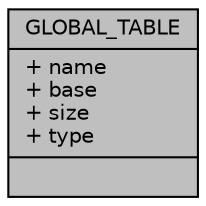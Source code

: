 digraph "GLOBAL_TABLE"
{
 // LATEX_PDF_SIZE
  edge [fontname="Helvetica",fontsize="10",labelfontname="Helvetica",labelfontsize="10"];
  node [fontname="Helvetica",fontsize="10",shape=record];
  Node1 [label="{GLOBAL_TABLE\n|+ name\l+ base\l+ size\l+ type\l|}",height=0.2,width=0.4,color="black", fillcolor="grey75", style="filled", fontcolor="black",tooltip=" "];
}
